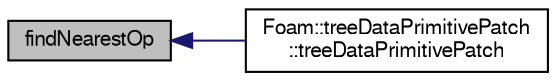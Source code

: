digraph "findNearestOp"
{
  bgcolor="transparent";
  edge [fontname="FreeSans",fontsize="10",labelfontname="FreeSans",labelfontsize="10"];
  node [fontname="FreeSans",fontsize="10",shape=record];
  rankdir="LR";
  Node4 [label="findNearestOp",height=0.2,width=0.4,color="black", fillcolor="grey75", style="filled", fontcolor="black"];
  Node4 -> Node5 [dir="back",color="midnightblue",fontsize="10",style="solid",fontname="FreeSans"];
  Node5 [label="Foam::treeDataPrimitivePatch\l::treeDataPrimitivePatch",height=0.2,width=0.4,color="black",URL="$a25066.html#a8e9261d0d5f7b3f0ab50bdbf40560400",tooltip="Construct from patch. "];
}
